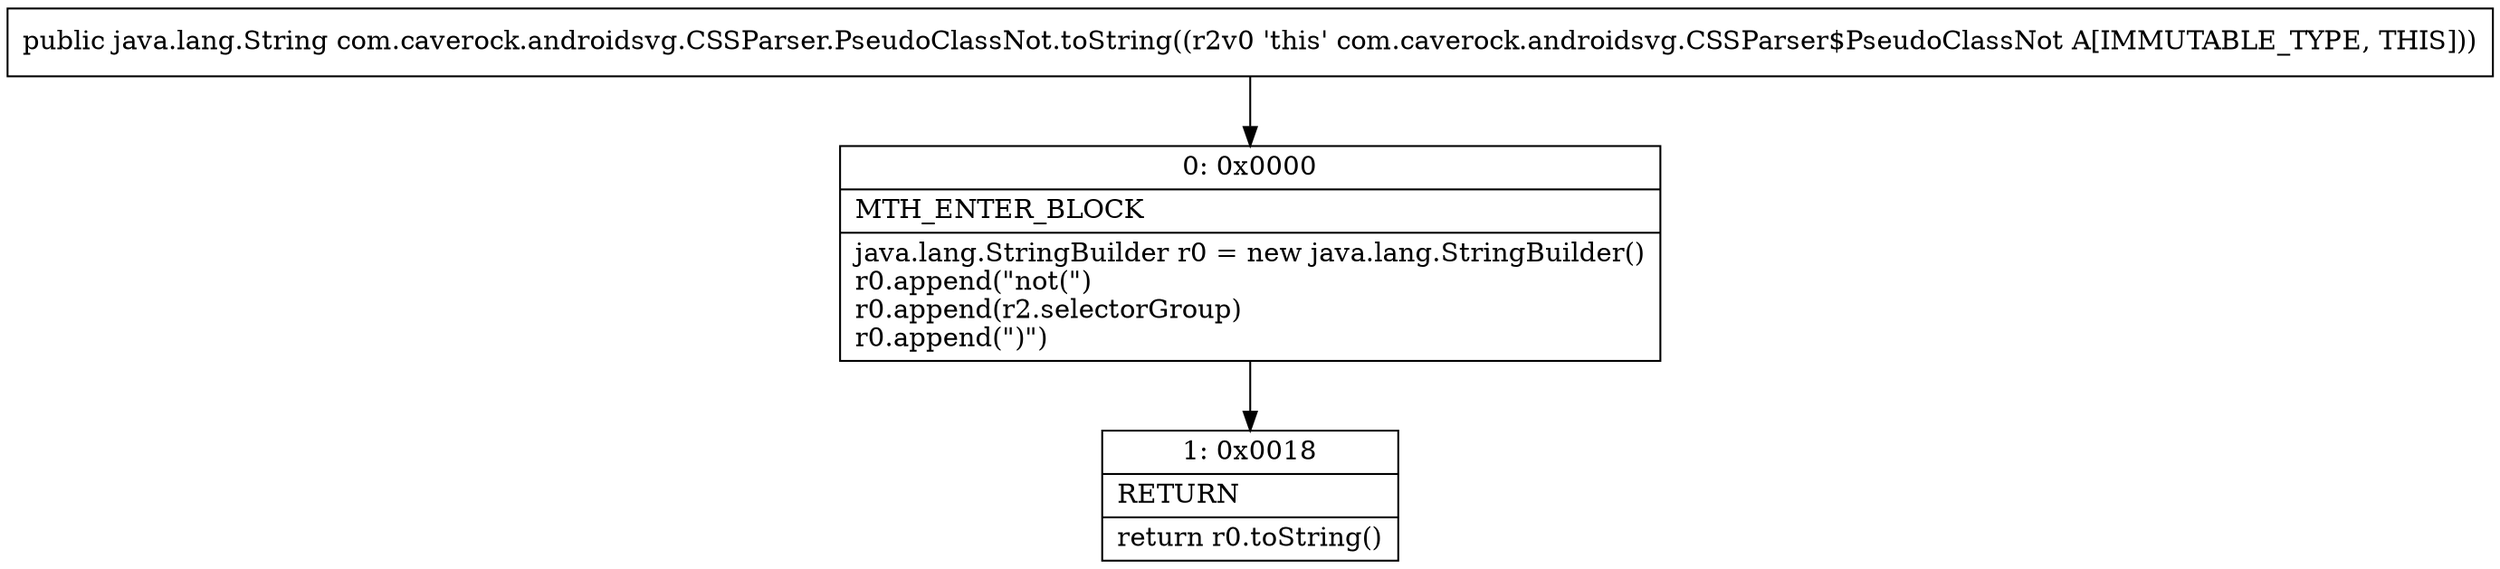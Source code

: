 digraph "CFG forcom.caverock.androidsvg.CSSParser.PseudoClassNot.toString()Ljava\/lang\/String;" {
Node_0 [shape=record,label="{0\:\ 0x0000|MTH_ENTER_BLOCK\l|java.lang.StringBuilder r0 = new java.lang.StringBuilder()\lr0.append(\"not(\")\lr0.append(r2.selectorGroup)\lr0.append(\")\")\l}"];
Node_1 [shape=record,label="{1\:\ 0x0018|RETURN\l|return r0.toString()\l}"];
MethodNode[shape=record,label="{public java.lang.String com.caverock.androidsvg.CSSParser.PseudoClassNot.toString((r2v0 'this' com.caverock.androidsvg.CSSParser$PseudoClassNot A[IMMUTABLE_TYPE, THIS])) }"];
MethodNode -> Node_0;
Node_0 -> Node_1;
}

